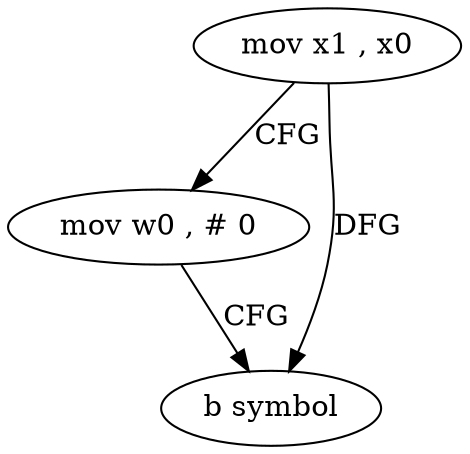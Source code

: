digraph "func" {
"4395928" [label = "mov x1 , x0" ]
"4395932" [label = "mov w0 , # 0" ]
"4395936" [label = "b symbol" ]
"4395928" -> "4395932" [ label = "CFG" ]
"4395928" -> "4395936" [ label = "DFG" ]
"4395932" -> "4395936" [ label = "CFG" ]
}
